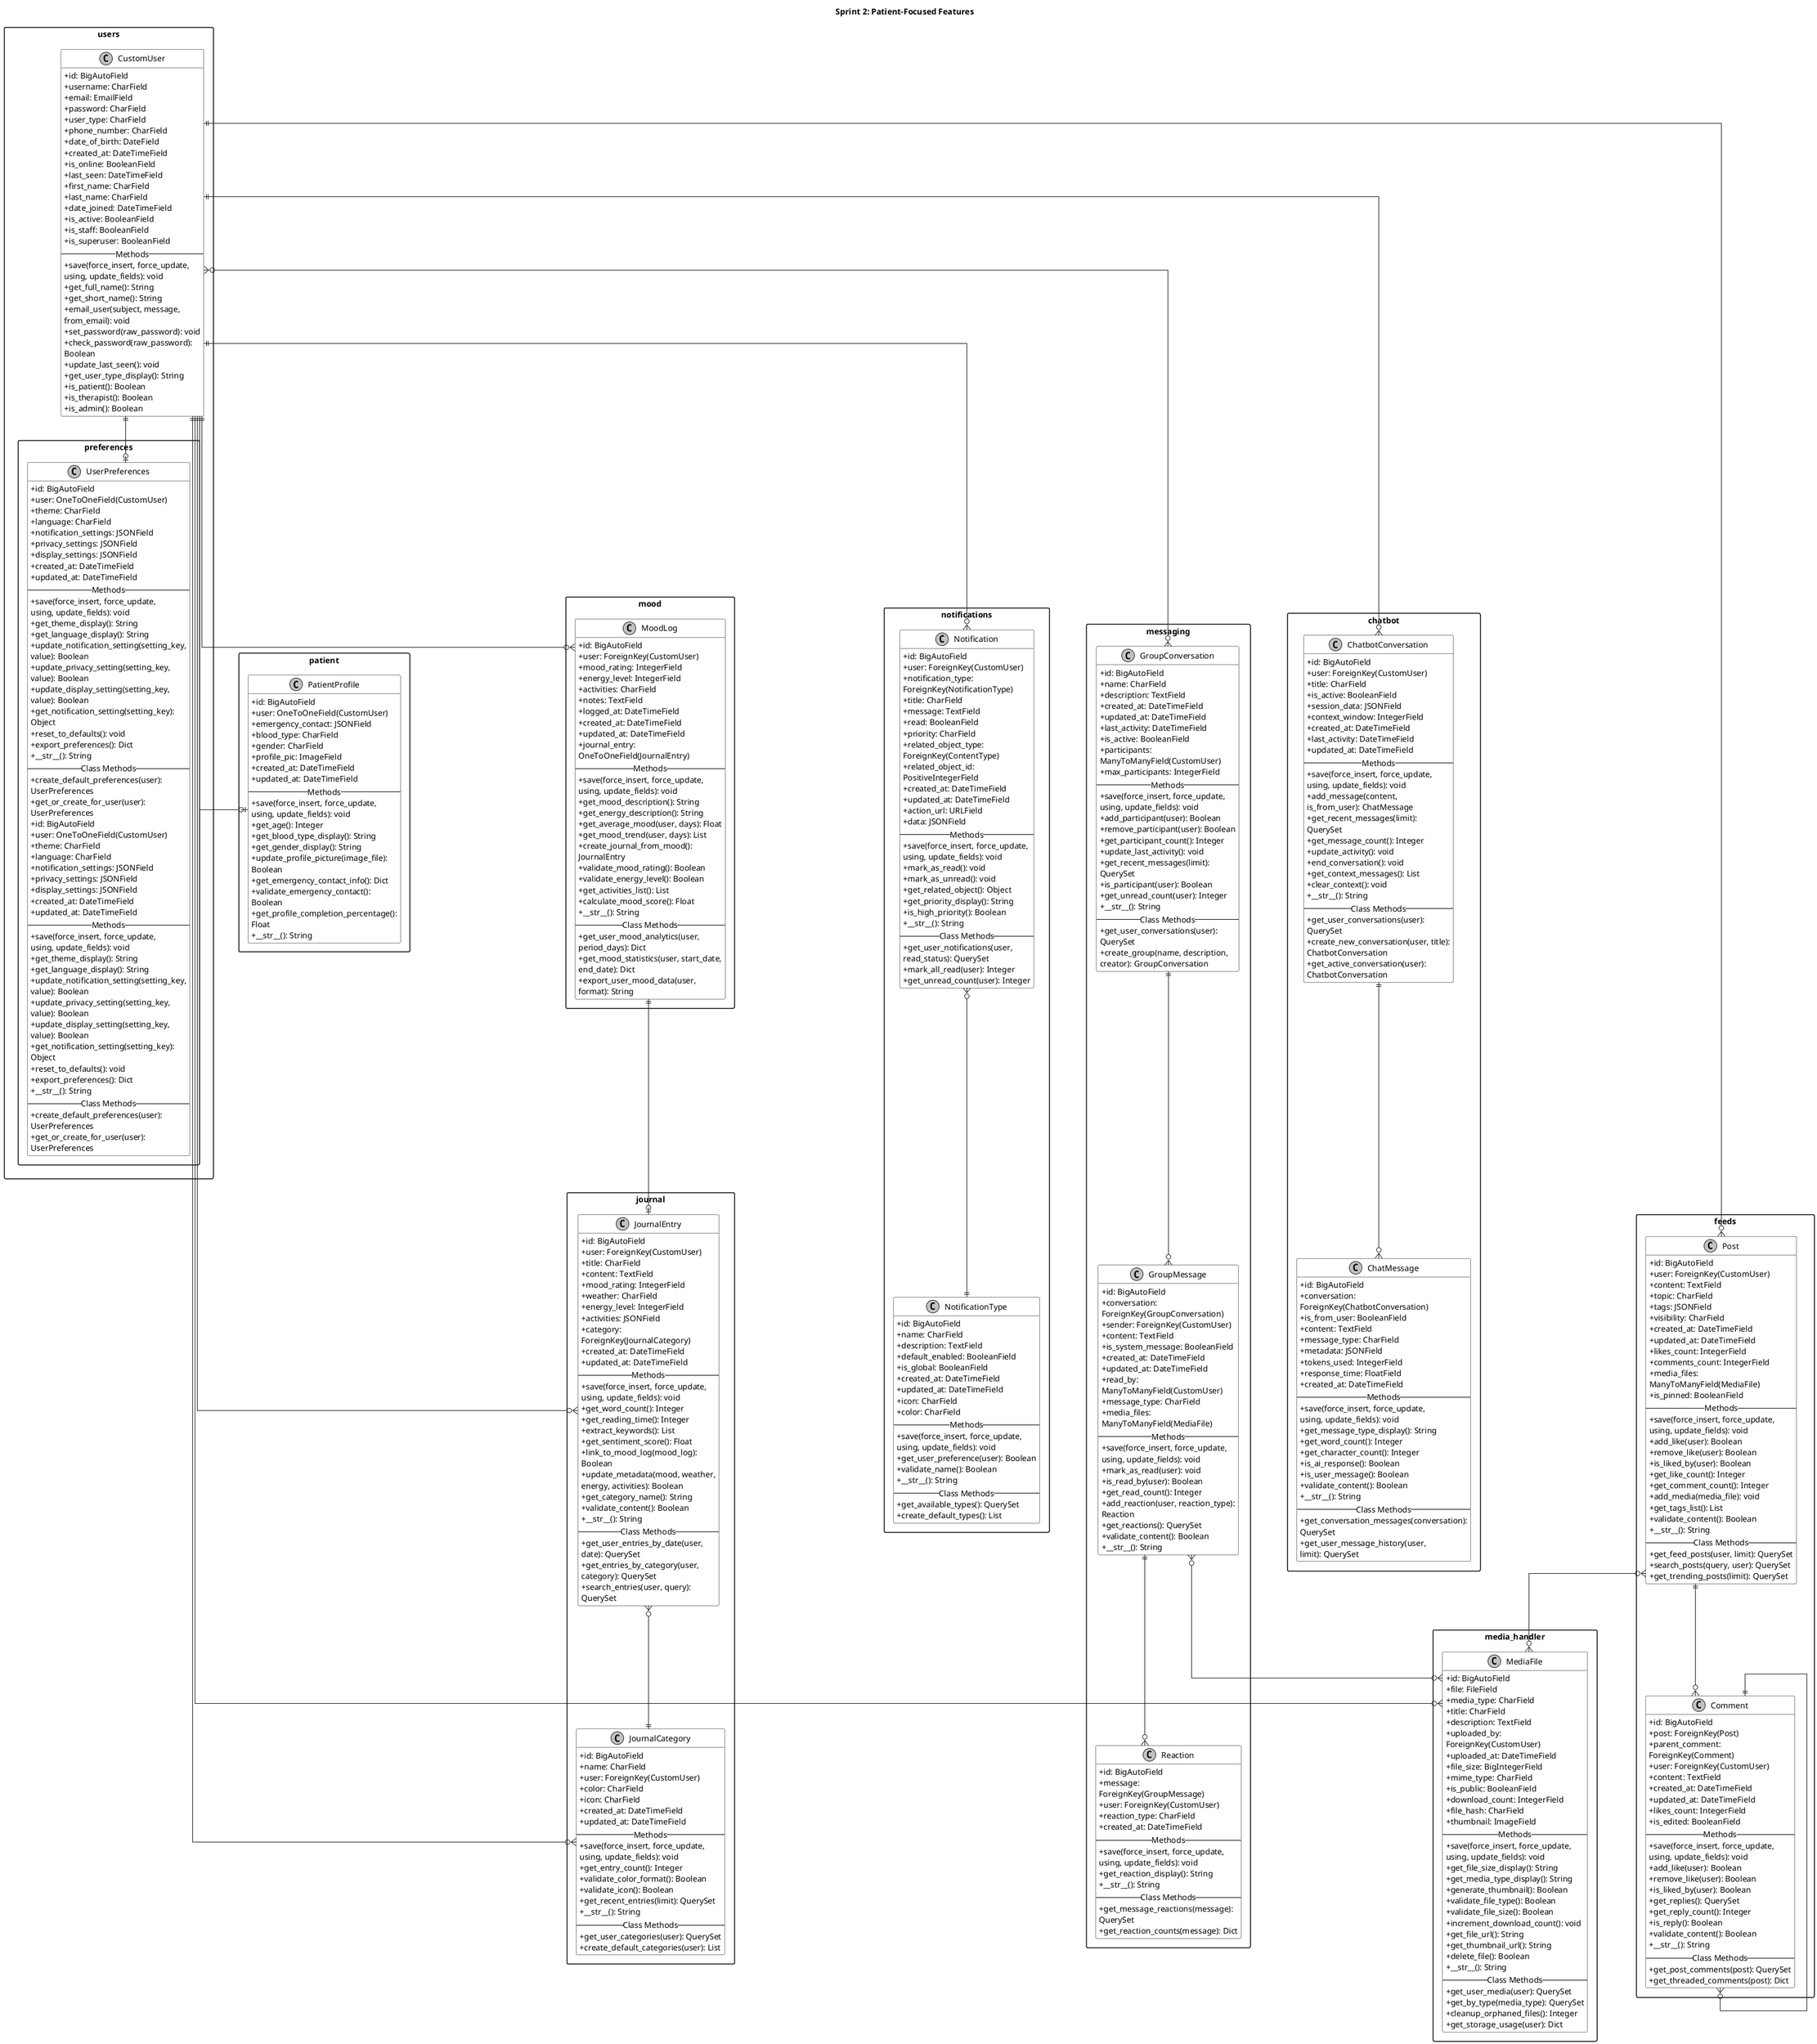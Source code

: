 @startuml

title Sprint 2: Patient-Focused Features

' Layout settings - Wide format
skinparam packageStyle rectangle
skinparam linetype ortho
skinparam monochrome true
skinparam shadowing false
skinparam defaultFontName Arial
skinparam packagePadding 20
skinparam classAttributeIconSize 0
skinparam nodesep 100
skinparam ranksep 80
skinparam minClassWidth 200
skinparam maxMessageSize 200
skinparam wrapWidth 250
skinparam classBackgroundColor white
skinparam classBorderColor black
skinparam packageBorderColor black
!define DIRECTION top to bottom direction
top to bottom direction

' Core User Management
package "users" {
    class CustomUser {
        +id: BigAutoField
        +username: CharField
        +email: EmailField
        +password: CharField
        +user_type: CharField
        +phone_number: CharField
        +date_of_birth: DateField
        +created_at: DateTimeField
        +is_online: BooleanField
        +last_seen: DateTimeField
        +first_name: CharField
        +last_name: CharField
        +date_joined: DateTimeField
        +is_active: BooleanField
        +is_staff: BooleanField
        +is_superuser: BooleanField
        --Methods--
        +save(force_insert, force_update, using, update_fields): void
        +get_full_name(): String
        +get_short_name(): String
        +email_user(subject, message, from_email): void
        +set_password(raw_password): void
        +check_password(raw_password): Boolean
        +update_last_seen(): void
        +get_user_type_display(): String
        +is_patient(): Boolean
        +is_therapist(): Boolean
        +is_admin(): Boolean
    }
}

package "users.preferences" {
    class UserPreferences {
        +id: BigAutoField
        +user: OneToOneField(CustomUser)
        +theme: CharField
        +language: CharField
        +notification_settings: JSONField
        +privacy_settings: JSONField
        +display_settings: JSONField
        +created_at: DateTimeField
        +updated_at: DateTimeField
        --Methods--
        +save(force_insert, force_update, using, update_fields): void
        +get_theme_display(): String
        +get_language_display(): String
        +update_notification_setting(setting_key, value): Boolean
        +update_privacy_setting(setting_key, value): Boolean
        +update_display_setting(setting_key, value): Boolean
        +get_notification_setting(setting_key): Object
        +reset_to_defaults(): void
        +export_preferences(): Dict
        +__str__(): String
        --Class Methods--
        +create_default_preferences(user): UserPreferences
        +get_or_create_for_user(user): UserPreferences
    }
}

' Patient Management
package "patient" {
    class PatientProfile {
        +id: BigAutoField
        +user: OneToOneField(CustomUser)
        +emergency_contact: JSONField
        +blood_type: CharField
        +gender: CharField
        +profile_pic: ImageField
        +created_at: DateTimeField
        +updated_at: DateTimeField
        --Methods--
        +save(force_insert, force_update, using, update_fields): void
        +get_age(): Integer
        +get_blood_type_display(): String
        +get_gender_display(): String
        +update_profile_picture(image_file): Boolean
        +get_emergency_contact_info(): Dict
        +validate_emergency_contact(): Boolean
        +get_profile_completion_percentage(): Float
        +__str__(): String
    }
}

' Mental Health Tracking
package "mood" {
    class MoodLog {
        +id: BigAutoField
        +user: ForeignKey(CustomUser)
        +mood_rating: IntegerField
        +energy_level: IntegerField
        +activities: CharField
        +notes: TextField
        +logged_at: DateTimeField
        +created_at: DateTimeField
        +updated_at: DateTimeField
        +journal_entry: OneToOneField(JournalEntry)
        --Methods--
        +save(force_insert, force_update, using, update_fields): void
        +get_mood_description(): String
        +get_energy_description(): String
        +get_average_mood(user, days): Float
        +get_mood_trend(user, days): List
        +create_journal_from_mood(): JournalEntry
        +validate_mood_rating(): Boolean
        +validate_energy_level(): Boolean
        +get_activities_list(): List
        +calculate_mood_score(): Float
        +__str__(): String
        --Class Methods--
        +get_user_mood_analytics(user, period_days): Dict
        +get_mood_statistics(user, start_date, end_date): Dict
        +export_user_mood_data(user, format): String
    }
}

package "journal" {
    class JournalEntry {
        +id: BigAutoField
        +user: ForeignKey(CustomUser)
        +title: CharField
        +content: TextField
        +mood_rating: IntegerField
        +weather: CharField
        +energy_level: IntegerField
        +activities: JSONField
        +category: ForeignKey(JournalCategory)
        +created_at: DateTimeField
        +updated_at: DateTimeField
        --Methods--
        +save(force_insert, force_update, using, update_fields): void
        +get_word_count(): Integer
        +get_reading_time(): Integer
        +extract_keywords(): List
        +get_sentiment_score(): Float
        +link_to_mood_log(mood_log): Boolean
        +update_metadata(mood, weather, energy, activities): Boolean
        +get_category_name(): String
        +validate_content(): Boolean
        +__str__(): String
        --Class Methods--
        +get_user_entries_by_date(user, date): QuerySet
        +get_entries_by_category(user, category): QuerySet
        +search_entries(user, query): QuerySet
    }

    class JournalCategory {
        +id: BigAutoField
        +name: CharField
        +user: ForeignKey(CustomUser)
        +color: CharField
        +icon: CharField
        +created_at: DateTimeField
        +updated_at: DateTimeField
        --Methods--
        +save(force_insert, force_update, using, update_fields): void
        +get_entry_count(): Integer
        +validate_color_format(): Boolean
        +validate_icon(): Boolean
        +get_recent_entries(limit): QuerySet
        +__str__(): String
        --Class Methods--
        +get_user_categories(user): QuerySet
        +create_default_categories(user): List
    }
}

' Communication & Social Features
package "messaging" {
    class GroupConversation {
        +id: BigAutoField
        +name: CharField
        +description: TextField
        +created_at: DateTimeField
        +updated_at: DateTimeField
        +last_activity: DateTimeField
        +is_active: BooleanField
        +participants: ManyToManyField(CustomUser)
        +max_participants: IntegerField
        --Methods--
        +save(force_insert, force_update, using, update_fields): void
        +add_participant(user): Boolean
        +remove_participant(user): Boolean
        +get_participant_count(): Integer
        +update_last_activity(): void
        +get_recent_messages(limit): QuerySet
        +is_participant(user): Boolean
        +get_unread_count(user): Integer
        +__str__(): String
        --Class Methods--
        +get_user_conversations(user): QuerySet
        +create_group(name, description, creator): GroupConversation
    }

    class GroupMessage {
        +id: BigAutoField
        +conversation: ForeignKey(GroupConversation)
        +sender: ForeignKey(CustomUser)
        +content: TextField
        +is_system_message: BooleanField
        +created_at: DateTimeField
        +updated_at: DateTimeField
        +read_by: ManyToManyField(CustomUser)
        +message_type: CharField
        +media_files: ManyToManyField(MediaFile)
        --Methods--
        +save(force_insert, force_update, using, update_fields): void
        +mark_as_read(user): void
        +is_read_by(user): Boolean
        +get_read_count(): Integer
        +add_reaction(user, reaction_type): Reaction
        +get_reactions(): QuerySet
        +validate_content(): Boolean
        +__str__(): String
    }

    class Reaction {
        +id: BigAutoField
        +message: ForeignKey(GroupMessage)
        +user: ForeignKey(CustomUser)
        +reaction_type: CharField
        +created_at: DateTimeField
        --Methods--
        +save(force_insert, force_update, using, update_fields): void
        +get_reaction_display(): String
        +__str__(): String
        --Class Methods--
        +get_message_reactions(message): QuerySet
        +get_reaction_counts(message): Dict
    }
}

package "feeds" {
    class Post {
        +id: BigAutoField
        +user: ForeignKey(CustomUser)
        +content: TextField
        +topic: CharField
        +tags: JSONField
        +visibility: CharField
        +created_at: DateTimeField
        +updated_at: DateTimeField
        +likes_count: IntegerField
        +comments_count: IntegerField
        +media_files: ManyToManyField(MediaFile)
        +is_pinned: BooleanField
        --Methods--
        +save(force_insert, force_update, using, update_fields): void
        +add_like(user): Boolean
        +remove_like(user): Boolean
        +is_liked_by(user): Boolean
        +get_like_count(): Integer
        +get_comment_count(): Integer
        +add_media(media_file): void
        +get_tags_list(): List
        +validate_content(): Boolean
        +__str__(): String
        --Class Methods--
        +get_feed_posts(user, limit): QuerySet
        +search_posts(query, user): QuerySet
        +get_trending_posts(limit): QuerySet
    }

    class Comment {
        +id: BigAutoField
        +post: ForeignKey(Post)
        +parent_comment: ForeignKey(Comment)
        +user: ForeignKey(CustomUser)
        +content: TextField
        +created_at: DateTimeField
        +updated_at: DateTimeField
        +likes_count: IntegerField
        +is_edited: BooleanField
        --Methods--
        +save(force_insert, force_update, using, update_fields): void
        +add_like(user): Boolean
        +remove_like(user): Boolean
        +is_liked_by(user): Boolean
        +get_replies(): QuerySet
        +get_reply_count(): Integer
        +is_reply(): Boolean
        +validate_content(): Boolean
        +__str__(): String
        --Class Methods--
        +get_post_comments(post): QuerySet
        +get_threaded_comments(post): Dict
    }
}

' System Features
package "notifications" {
    class NotificationType {
        +id: BigAutoField
        +name: CharField
        +description: TextField
        +default_enabled: BooleanField
        +is_global: BooleanField
        +created_at: DateTimeField
        +updated_at: DateTimeField
        +icon: CharField
        +color: CharField
        --Methods--
        +save(force_insert, force_update, using, update_fields): void
        +get_user_preference(user): Boolean
        +validate_name(): Boolean
        +__str__(): String
        --Class Methods--
        +get_available_types(): QuerySet
        +create_default_types(): List
    }

    class Notification {
        +id: BigAutoField
        +user: ForeignKey(CustomUser)
        +notification_type: ForeignKey(NotificationType)
        +title: CharField
        +message: TextField
        +read: BooleanField
        +priority: CharField
        +related_object_type: ForeignKey(ContentType)
        +related_object_id: PositiveIntegerField
        +created_at: DateTimeField
        +updated_at: DateTimeField
        +action_url: URLField
        +data: JSONField
        --Methods--
        +save(force_insert, force_update, using, update_fields): void
        +mark_as_read(): void
        +mark_as_unread(): void
        +get_related_object(): Object
        +get_priority_display(): String
        +is_high_priority(): Boolean
        +__str__(): String
        --Class Methods--
        +get_user_notifications(user, read_status): QuerySet
        +mark_all_read(user): Integer
        +get_unread_count(user): Integer
    }
}

package "users.preferences" {
    class UserPreferences {
        +id: BigAutoField
        +user: OneToOneField(CustomUser)
        +theme: CharField
        +language: CharField
        +notification_settings: JSONField
        +privacy_settings: JSONField
        +display_settings: JSONField
        +created_at: DateTimeField
        +updated_at: DateTimeField
        --Methods--
        +save(force_insert, force_update, using, update_fields): void
        +get_theme_display(): String
        +get_language_display(): String
        +update_notification_setting(setting_key, value): Boolean
        +update_privacy_setting(setting_key, value): Boolean
        +update_display_setting(setting_key, value): Boolean
        +get_notification_setting(setting_key): Object
        +reset_to_defaults(): void
        +export_preferences(): Dict
        +__str__(): String
        --Class Methods--
        +create_default_preferences(user): UserPreferences
        +get_or_create_for_user(user): UserPreferences
    }
}

package "chatbot" {
    class ChatbotConversation {
        +id: BigAutoField
        +user: ForeignKey(CustomUser)
        +title: CharField
        +is_active: BooleanField
        +session_data: JSONField
        +context_window: IntegerField
        +created_at: DateTimeField
        +last_activity: DateTimeField
        +updated_at: DateTimeField
        --Methods--
        +save(force_insert, force_update, using, update_fields): void
        +add_message(content, is_from_user): ChatMessage
        +get_recent_messages(limit): QuerySet
        +get_message_count(): Integer
        +update_activity(): void
        +end_conversation(): void
        +get_context_messages(): List
        +clear_context(): void
        +__str__(): String
        --Class Methods--
        +get_user_conversations(user): QuerySet
        +create_new_conversation(user, title): ChatbotConversation
        +get_active_conversation(user): ChatbotConversation
    }

    class ChatMessage {
        +id: BigAutoField
        +conversation: ForeignKey(ChatbotConversation)
        +is_from_user: BooleanField
        +content: TextField
        +message_type: CharField
        +metadata: JSONField
        +tokens_used: IntegerField
        +response_time: FloatField
        +created_at: DateTimeField
        --Methods--
        +save(force_insert, force_update, using, update_fields): void
        +get_message_type_display(): String
        +get_word_count(): Integer
        +get_character_count(): Integer
        +is_ai_response(): Boolean
        +is_user_message(): Boolean
        +validate_content(): Boolean
        +__str__(): String
        --Class Methods--
        +get_conversation_messages(conversation): QuerySet
        +get_user_message_history(user, limit): QuerySet
    }
}

package "media_handler" {
    class MediaFile {
        +id: BigAutoField
        +file: FileField
        +media_type: CharField
        +title: CharField
        +description: TextField
        +uploaded_by: ForeignKey(CustomUser)
        +uploaded_at: DateTimeField
        +file_size: BigIntegerField
        +mime_type: CharField
        +is_public: BooleanField
        +download_count: IntegerField
        +file_hash: CharField
        +thumbnail: ImageField
        --Methods--
        +save(force_insert, force_update, using, update_fields): void
        +get_file_size_display(): String
        +get_media_type_display(): String
        +generate_thumbnail(): Boolean
        +validate_file_type(): Boolean
        +validate_file_size(): Boolean
        +increment_download_count(): void
        +get_file_url(): String
        +get_thumbnail_url(): String
        +delete_file(): Boolean
        +__str__(): String
        --Class Methods--
        +get_user_media(user): QuerySet
        +get_by_type(media_type): QuerySet
        +cleanup_orphaned_files(): Integer
        +get_storage_usage(user): Dict
    }
}

' Relationships
' Core User and Profile Relationships
CustomUser ||--o| PatientProfile
CustomUser ||--o| UserPreferences

' Mental Health Tracking Relationships  
CustomUser ||--o{ MoodLog
CustomUser ||--o{ JournalEntry
CustomUser ||--o{ JournalCategory
JournalEntry }o--|| JournalCategory
MoodLog ||--o| JournalEntry

' Communication and Social Relationships
CustomUser }o--o{ GroupConversation
GroupConversation ||--o{ GroupMessage
GroupMessage ||--o{ Reaction
GroupMessage }o--o{ MediaFile

CustomUser ||--o{ Post
Post ||--o{ Comment
Comment ||--o{ Comment
Post }o--o{ MediaFile

' System Features Relationships
CustomUser ||--o{ Notification
Notification }o--|| NotificationType

CustomUser ||--o{ ChatbotConversation
ChatbotConversation ||--o{ ChatMessage

CustomUser ||--o{ MediaFile

@enduml

